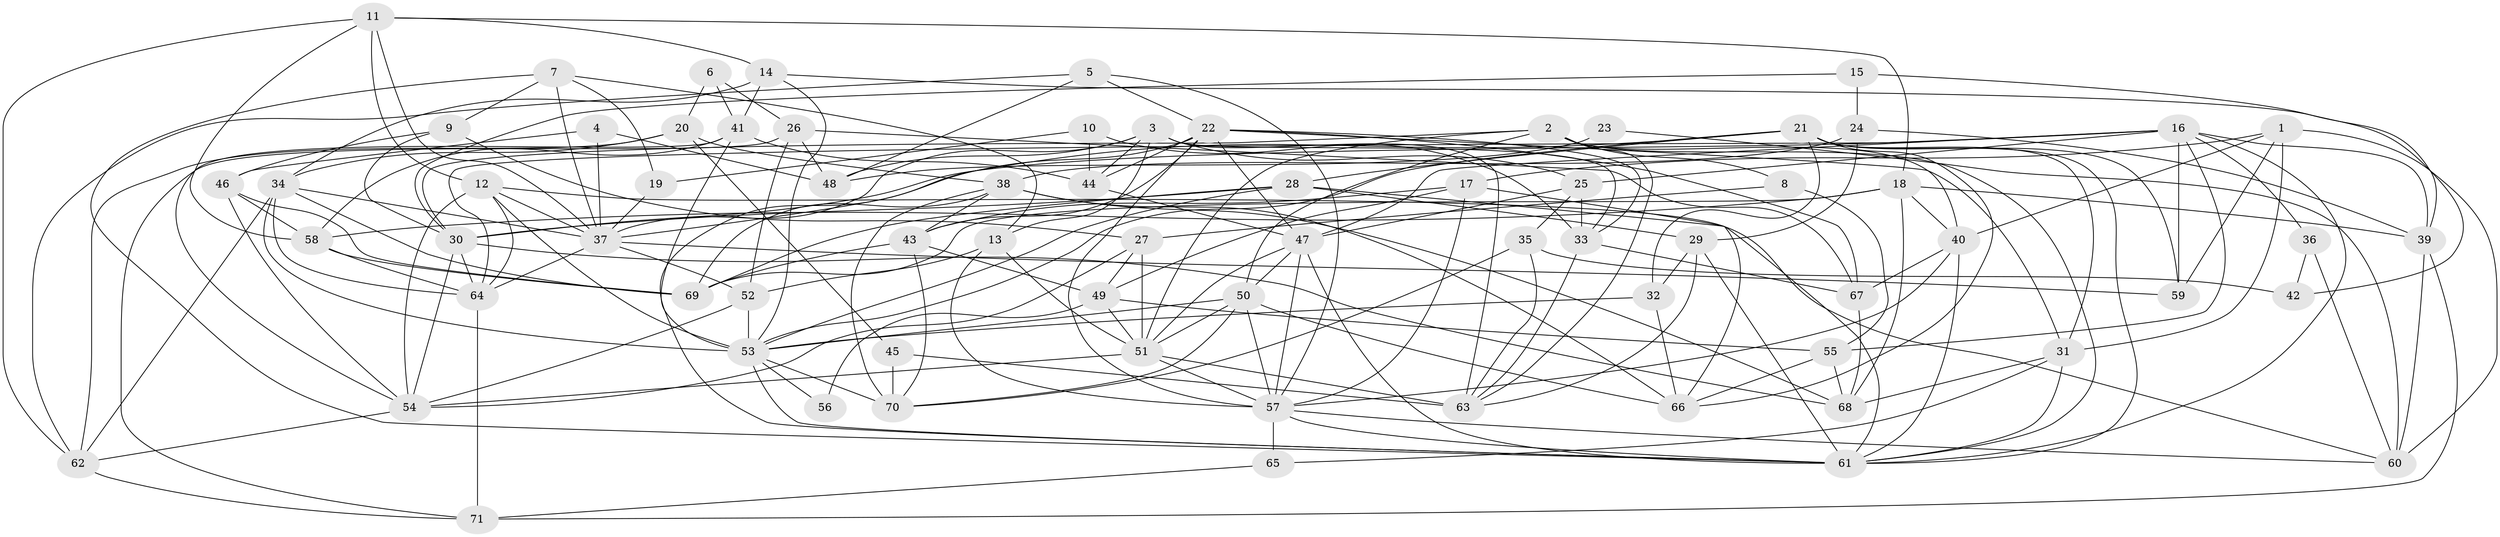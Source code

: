 // original degree distribution, {4: 0.2535211267605634, 6: 0.13380281690140844, 2: 0.13380281690140844, 5: 0.176056338028169, 3: 0.2746478873239437, 7: 0.014084507042253521, 8: 0.014084507042253521}
// Generated by graph-tools (version 1.1) at 2025/01/03/09/25 03:01:58]
// undirected, 71 vertices, 203 edges
graph export_dot {
graph [start="1"]
  node [color=gray90,style=filled];
  1;
  2;
  3;
  4;
  5;
  6;
  7;
  8;
  9;
  10;
  11;
  12;
  13;
  14;
  15;
  16;
  17;
  18;
  19;
  20;
  21;
  22;
  23;
  24;
  25;
  26;
  27;
  28;
  29;
  30;
  31;
  32;
  33;
  34;
  35;
  36;
  37;
  38;
  39;
  40;
  41;
  42;
  43;
  44;
  45;
  46;
  47;
  48;
  49;
  50;
  51;
  52;
  53;
  54;
  55;
  56;
  57;
  58;
  59;
  60;
  61;
  62;
  63;
  64;
  65;
  66;
  67;
  68;
  69;
  70;
  71;
  1 -- 17 [weight=1.0];
  1 -- 31 [weight=1.0];
  1 -- 40 [weight=1.0];
  1 -- 59 [weight=1.0];
  1 -- 60 [weight=2.0];
  2 -- 8 [weight=1.0];
  2 -- 30 [weight=1.0];
  2 -- 40 [weight=1.0];
  2 -- 50 [weight=1.0];
  2 -- 51 [weight=1.0];
  2 -- 61 [weight=1.0];
  2 -- 63 [weight=1.0];
  3 -- 13 [weight=1.0];
  3 -- 25 [weight=1.0];
  3 -- 33 [weight=1.0];
  3 -- 37 [weight=1.0];
  3 -- 44 [weight=1.0];
  3 -- 48 [weight=1.0];
  3 -- 63 [weight=1.0];
  4 -- 37 [weight=1.0];
  4 -- 46 [weight=1.0];
  4 -- 48 [weight=1.0];
  5 -- 22 [weight=1.0];
  5 -- 48 [weight=1.0];
  5 -- 57 [weight=1.0];
  5 -- 62 [weight=1.0];
  6 -- 20 [weight=1.0];
  6 -- 26 [weight=1.0];
  6 -- 41 [weight=1.0];
  7 -- 9 [weight=1.0];
  7 -- 13 [weight=1.0];
  7 -- 19 [weight=1.0];
  7 -- 37 [weight=1.0];
  7 -- 61 [weight=1.0];
  8 -- 27 [weight=1.0];
  8 -- 55 [weight=1.0];
  9 -- 27 [weight=1.0];
  9 -- 30 [weight=1.0];
  9 -- 46 [weight=1.0];
  10 -- 19 [weight=1.0];
  10 -- 33 [weight=1.0];
  10 -- 44 [weight=1.0];
  11 -- 12 [weight=1.0];
  11 -- 14 [weight=1.0];
  11 -- 18 [weight=1.0];
  11 -- 37 [weight=1.0];
  11 -- 58 [weight=1.0];
  11 -- 62 [weight=1.0];
  12 -- 37 [weight=1.0];
  12 -- 53 [weight=1.0];
  12 -- 54 [weight=1.0];
  12 -- 60 [weight=1.0];
  12 -- 64 [weight=1.0];
  13 -- 51 [weight=1.0];
  13 -- 52 [weight=1.0];
  13 -- 57 [weight=2.0];
  14 -- 34 [weight=1.0];
  14 -- 41 [weight=1.0];
  14 -- 42 [weight=1.0];
  14 -- 53 [weight=1.0];
  15 -- 24 [weight=1.0];
  15 -- 30 [weight=1.0];
  15 -- 39 [weight=1.0];
  16 -- 25 [weight=1.0];
  16 -- 30 [weight=1.0];
  16 -- 36 [weight=1.0];
  16 -- 39 [weight=1.0];
  16 -- 47 [weight=1.0];
  16 -- 55 [weight=1.0];
  16 -- 59 [weight=1.0];
  16 -- 61 [weight=1.0];
  16 -- 64 [weight=1.0];
  17 -- 43 [weight=1.0];
  17 -- 49 [weight=1.0];
  17 -- 57 [weight=1.0];
  17 -- 66 [weight=1.0];
  18 -- 39 [weight=1.0];
  18 -- 40 [weight=1.0];
  18 -- 58 [weight=1.0];
  18 -- 68 [weight=1.0];
  18 -- 69 [weight=1.0];
  19 -- 37 [weight=1.0];
  20 -- 34 [weight=1.0];
  20 -- 38 [weight=1.0];
  20 -- 45 [weight=1.0];
  20 -- 62 [weight=1.0];
  21 -- 28 [weight=1.0];
  21 -- 31 [weight=1.0];
  21 -- 32 [weight=1.0];
  21 -- 37 [weight=1.0];
  21 -- 53 [weight=1.0];
  21 -- 59 [weight=1.0];
  21 -- 61 [weight=1.0];
  21 -- 66 [weight=1.0];
  22 -- 31 [weight=1.0];
  22 -- 33 [weight=1.0];
  22 -- 43 [weight=1.0];
  22 -- 44 [weight=1.0];
  22 -- 47 [weight=1.0];
  22 -- 57 [weight=1.0];
  22 -- 61 [weight=1.0];
  22 -- 67 [weight=1.0];
  23 -- 48 [weight=2.0];
  23 -- 60 [weight=1.0];
  24 -- 29 [weight=1.0];
  24 -- 38 [weight=1.0];
  24 -- 39 [weight=1.0];
  25 -- 33 [weight=1.0];
  25 -- 35 [weight=1.0];
  25 -- 47 [weight=1.0];
  26 -- 48 [weight=1.0];
  26 -- 52 [weight=1.0];
  26 -- 67 [weight=1.0];
  26 -- 71 [weight=1.0];
  27 -- 49 [weight=1.0];
  27 -- 51 [weight=2.0];
  27 -- 54 [weight=1.0];
  28 -- 29 [weight=1.0];
  28 -- 30 [weight=1.0];
  28 -- 53 [weight=1.0];
  28 -- 61 [weight=1.0];
  28 -- 69 [weight=1.0];
  29 -- 32 [weight=1.0];
  29 -- 61 [weight=1.0];
  29 -- 63 [weight=1.0];
  30 -- 54 [weight=1.0];
  30 -- 64 [weight=1.0];
  30 -- 68 [weight=1.0];
  31 -- 61 [weight=1.0];
  31 -- 65 [weight=1.0];
  31 -- 68 [weight=1.0];
  32 -- 53 [weight=1.0];
  32 -- 66 [weight=1.0];
  33 -- 63 [weight=1.0];
  33 -- 67 [weight=1.0];
  34 -- 37 [weight=1.0];
  34 -- 53 [weight=1.0];
  34 -- 62 [weight=1.0];
  34 -- 64 [weight=1.0];
  34 -- 69 [weight=1.0];
  35 -- 42 [weight=1.0];
  35 -- 63 [weight=1.0];
  35 -- 70 [weight=1.0];
  36 -- 42 [weight=1.0];
  36 -- 60 [weight=1.0];
  37 -- 52 [weight=1.0];
  37 -- 59 [weight=1.0];
  37 -- 64 [weight=1.0];
  38 -- 43 [weight=1.0];
  38 -- 66 [weight=1.0];
  38 -- 68 [weight=1.0];
  38 -- 69 [weight=1.0];
  38 -- 70 [weight=1.0];
  39 -- 60 [weight=1.0];
  39 -- 71 [weight=1.0];
  40 -- 57 [weight=1.0];
  40 -- 61 [weight=1.0];
  40 -- 67 [weight=1.0];
  41 -- 44 [weight=1.0];
  41 -- 53 [weight=1.0];
  41 -- 54 [weight=1.0];
  41 -- 58 [weight=1.0];
  43 -- 49 [weight=2.0];
  43 -- 69 [weight=1.0];
  43 -- 70 [weight=1.0];
  44 -- 47 [weight=1.0];
  45 -- 63 [weight=1.0];
  45 -- 70 [weight=2.0];
  46 -- 54 [weight=1.0];
  46 -- 58 [weight=1.0];
  46 -- 69 [weight=1.0];
  47 -- 50 [weight=1.0];
  47 -- 51 [weight=1.0];
  47 -- 57 [weight=1.0];
  47 -- 61 [weight=1.0];
  49 -- 51 [weight=2.0];
  49 -- 55 [weight=1.0];
  49 -- 56 [weight=1.0];
  50 -- 51 [weight=1.0];
  50 -- 53 [weight=1.0];
  50 -- 57 [weight=1.0];
  50 -- 66 [weight=1.0];
  50 -- 70 [weight=1.0];
  51 -- 54 [weight=1.0];
  51 -- 57 [weight=1.0];
  51 -- 63 [weight=1.0];
  52 -- 53 [weight=1.0];
  52 -- 54 [weight=1.0];
  53 -- 56 [weight=1.0];
  53 -- 61 [weight=1.0];
  53 -- 70 [weight=1.0];
  54 -- 62 [weight=1.0];
  55 -- 66 [weight=1.0];
  55 -- 68 [weight=1.0];
  57 -- 60 [weight=1.0];
  57 -- 61 [weight=1.0];
  57 -- 65 [weight=1.0];
  58 -- 64 [weight=1.0];
  58 -- 69 [weight=1.0];
  62 -- 71 [weight=1.0];
  64 -- 71 [weight=1.0];
  65 -- 71 [weight=1.0];
  67 -- 68 [weight=1.0];
}

